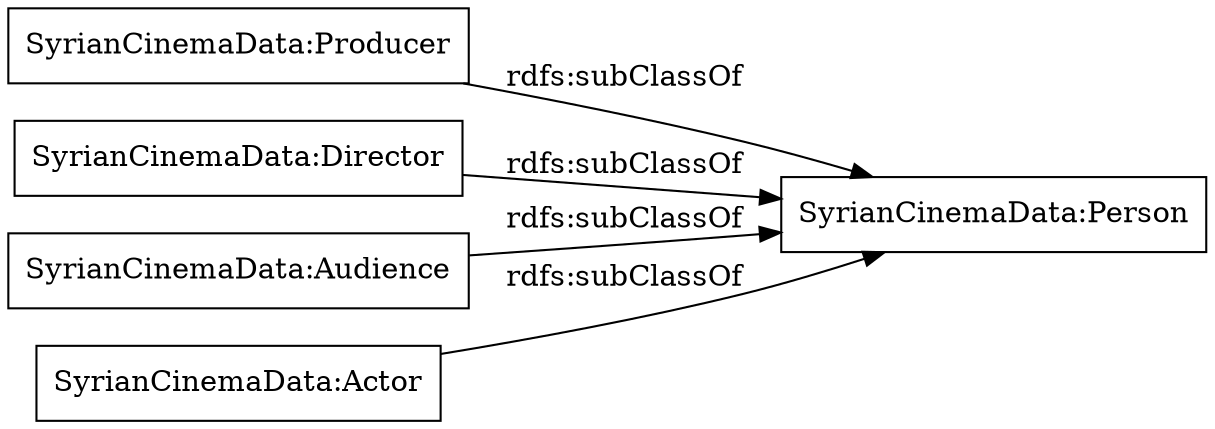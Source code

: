 digraph ar2dtool_diagram { 
rankdir=LR;
size="1000"
node [shape = rectangle, color="black"]; "SyrianCinemaData:Producer" "SyrianCinemaData:Person" "SyrianCinemaData:Director" "SyrianCinemaData:Audience" "SyrianCinemaData:Actor" ; /*classes style*/
	"SyrianCinemaData:Producer" -> "SyrianCinemaData:Person" [ label = "rdfs:subClassOf" ];
	"SyrianCinemaData:Director" -> "SyrianCinemaData:Person" [ label = "rdfs:subClassOf" ];
	"SyrianCinemaData:Audience" -> "SyrianCinemaData:Person" [ label = "rdfs:subClassOf" ];
	"SyrianCinemaData:Actor" -> "SyrianCinemaData:Person" [ label = "rdfs:subClassOf" ];

}
